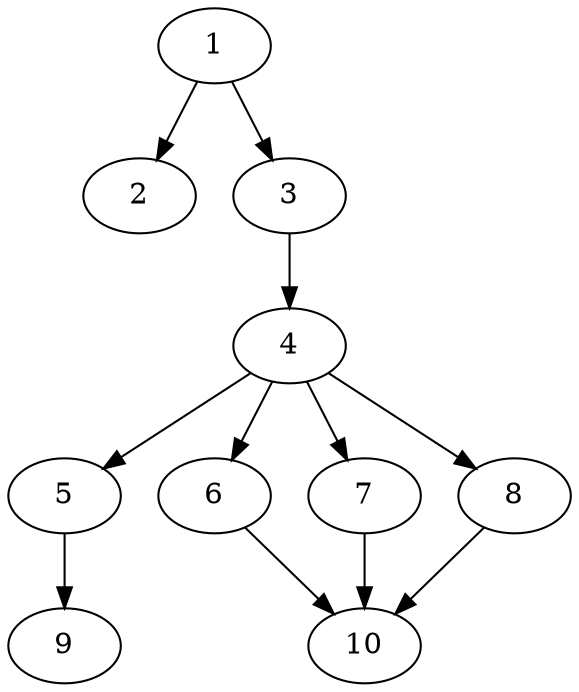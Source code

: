 // DAG automatically generated by daggen at Fri Aug  4 16:35:13 2017
// ./daggen --dot -n 10 --fat 0.5 --regular 0.2 --density 0.8 --jump 1 
digraph G {
  1 [size="386221", alpha="0.16"]
  1 -> 2 [size ="537"]
  1 -> 3 [size ="537"]
  2 [size="28991", alpha="0.13"]
  3 [size="549756", alpha="0.02"]
  3 -> 4 [size ="537"]
  4 [size="28991", alpha="0.01"]
  4 -> 5 [size ="75"]
  4 -> 6 [size ="75"]
  4 -> 7 [size ="75"]
  4 -> 8 [size ="75"]
  5 [size="7634", alpha="0.13"]
  5 -> 9 [size ="411"]
  6 [size="28633", alpha="0.15"]
  6 -> 10 [size ="537"]
  7 [size="134218", alpha="0.14"]
  7 -> 10 [size ="210"]
  8 [size="39363", alpha="0.05"]
  8 -> 10 [size ="679"]
  9 [size="471012", alpha="0.15"]
  10 [size="368293", alpha="0.02"]
}
